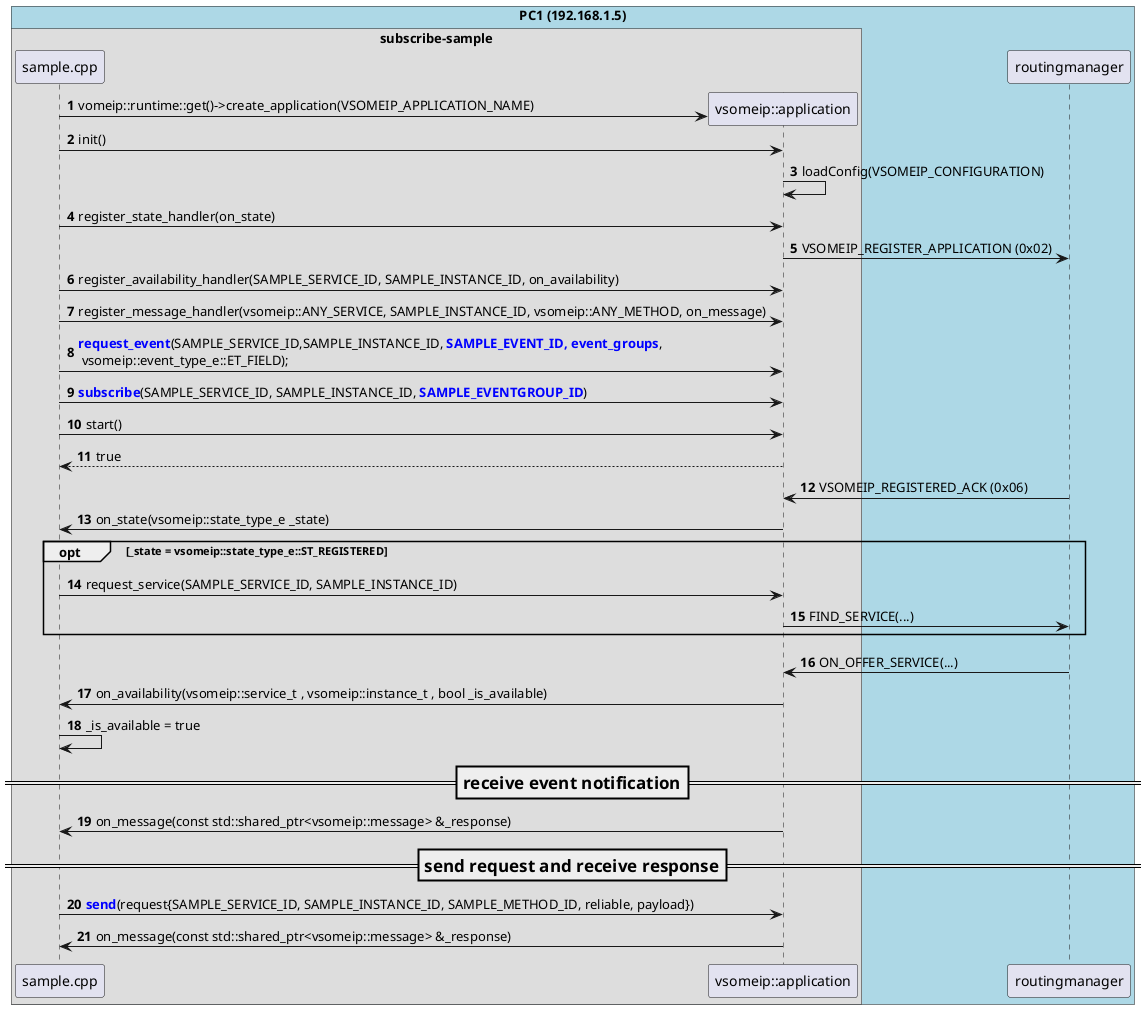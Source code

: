 @startuml
autonumber
!pragma teoz true

box "PC1 (192.168.1.5)" #LightBlue
  box "subscribe-sample"
    participant "sample.cpp" as sender
    participant "vsomeip::application" as app
  end box
  participant "routingmanager" as routmgr
end box

sender->app **:  vomeip::runtime::get()->create_application(VSOMEIP_APPLICATION_NAME)
sender->app: init()
app->app: loadConfig(VSOMEIP_CONFIGURATION)
sender->app: register_state_handler(on_state)
app->routmgr: VSOMEIP_REGISTER_APPLICATION (0x02)
sender->app: register_availability_handler(SAMPLE_SERVICE_ID, SAMPLE_INSTANCE_ID, on_availability)
sender->app: register_message_handler(vsomeip::ANY_SERVICE, SAMPLE_INSTANCE_ID, vsomeip::ANY_METHOD, on_message)

sender->app: **<color blue>request_event</color>**(SAMPLE_SERVICE_ID,SAMPLE_INSTANCE_ID, **<color blue>SAMPLE_EVENT_ID, event_groups</color>**, \n vsomeip::event_type_e::ET_FIELD);
sender->app: **<color blue>subscribe</color>**(SAMPLE_SERVICE_ID, SAMPLE_INSTANCE_ID, **<color blue>SAMPLE_EVENTGROUP_ID</color>**)

sender->app: start()
return true
routmgr->app: VSOMEIP_REGISTERED_ACK (0x06)
app->sender: on_state(vsomeip::state_type_e _state)
opt _state = vsomeip::state_type_e::ST_REGISTERED
sender->app: request_service(SAMPLE_SERVICE_ID, SAMPLE_INSTANCE_ID)
app->routmgr: FIND_SERVICE(...)
end

routmgr->app: ON_OFFER_SERVICE(...)
app->sender: on_availability(vsomeip::service_t , vsomeip::instance_t , bool _is_available)
sender->sender: _is_available = true

===receive event notification==
app->sender: on_message(const std::shared_ptr<vsomeip::message> &_response)

===send request and receive response==
sender->app: **<color blue>send</color>**(request{SAMPLE_SERVICE_ID, SAMPLE_INSTANCE_ID, SAMPLE_METHOD_ID, reliable, payload})
app->sender: on_message(const std::shared_ptr<vsomeip::message> &_response)
@endtuml